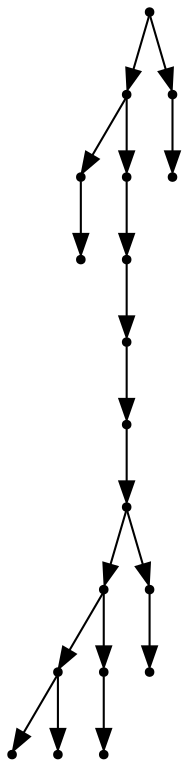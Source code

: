 digraph {
  18 [shape=point];
  15 [shape=point];
  1 [shape=point];
  0 [shape=point];
  14 [shape=point];
  13 [shape=point];
  12 [shape=point];
  11 [shape=point];
  10 [shape=point];
  7 [shape=point];
  4 [shape=point];
  2 [shape=point];
  3 [shape=point];
  6 [shape=point];
  5 [shape=point];
  9 [shape=point];
  8 [shape=point];
  17 [shape=point];
  16 [shape=point];
18 -> 15;
15 -> 1;
1 -> 0;
15 -> 14;
14 -> 13;
13 -> 12;
12 -> 11;
11 -> 10;
10 -> 7;
7 -> 4;
4 -> 2;
4 -> 3;
7 -> 6;
6 -> 5;
10 -> 9;
9 -> 8;
18 -> 17;
17 -> 16;
}

